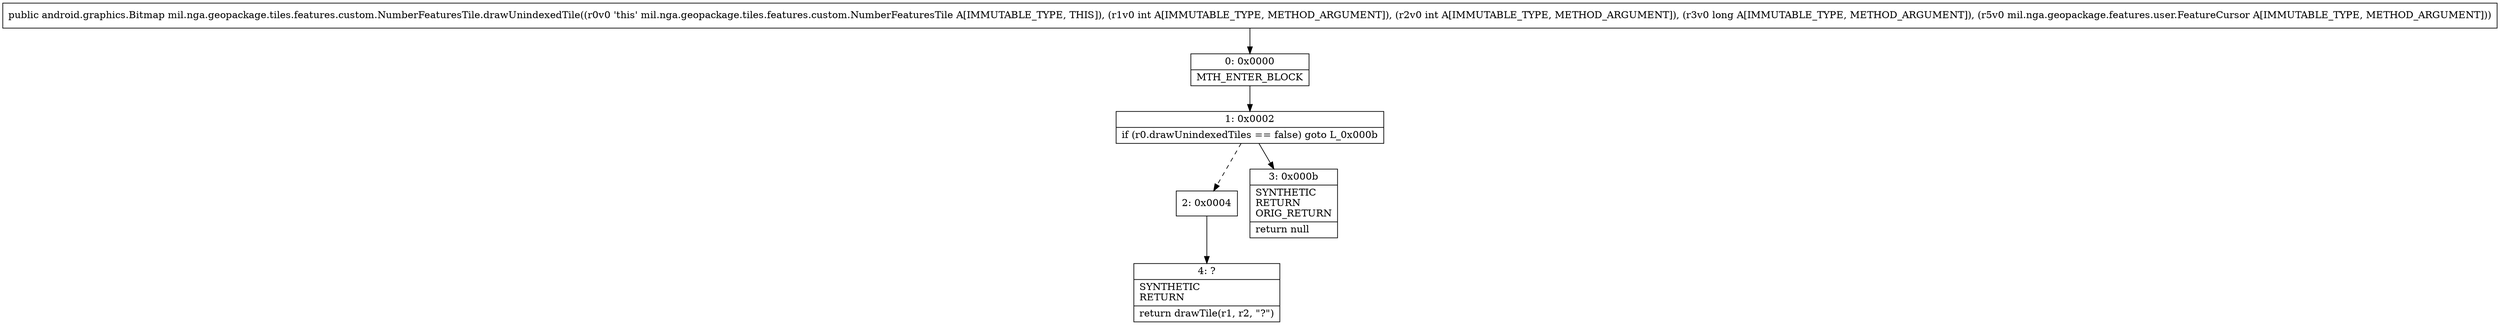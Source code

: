 digraph "CFG formil.nga.geopackage.tiles.features.custom.NumberFeaturesTile.drawUnindexedTile(IIJLmil\/nga\/geopackage\/features\/user\/FeatureCursor;)Landroid\/graphics\/Bitmap;" {
Node_0 [shape=record,label="{0\:\ 0x0000|MTH_ENTER_BLOCK\l}"];
Node_1 [shape=record,label="{1\:\ 0x0002|if (r0.drawUnindexedTiles == false) goto L_0x000b\l}"];
Node_2 [shape=record,label="{2\:\ 0x0004}"];
Node_3 [shape=record,label="{3\:\ 0x000b|SYNTHETIC\lRETURN\lORIG_RETURN\l|return null\l}"];
Node_4 [shape=record,label="{4\:\ ?|SYNTHETIC\lRETURN\l|return drawTile(r1, r2, \"?\")\l}"];
MethodNode[shape=record,label="{public android.graphics.Bitmap mil.nga.geopackage.tiles.features.custom.NumberFeaturesTile.drawUnindexedTile((r0v0 'this' mil.nga.geopackage.tiles.features.custom.NumberFeaturesTile A[IMMUTABLE_TYPE, THIS]), (r1v0 int A[IMMUTABLE_TYPE, METHOD_ARGUMENT]), (r2v0 int A[IMMUTABLE_TYPE, METHOD_ARGUMENT]), (r3v0 long A[IMMUTABLE_TYPE, METHOD_ARGUMENT]), (r5v0 mil.nga.geopackage.features.user.FeatureCursor A[IMMUTABLE_TYPE, METHOD_ARGUMENT])) }"];
MethodNode -> Node_0;
Node_0 -> Node_1;
Node_1 -> Node_2[style=dashed];
Node_1 -> Node_3;
Node_2 -> Node_4;
}

